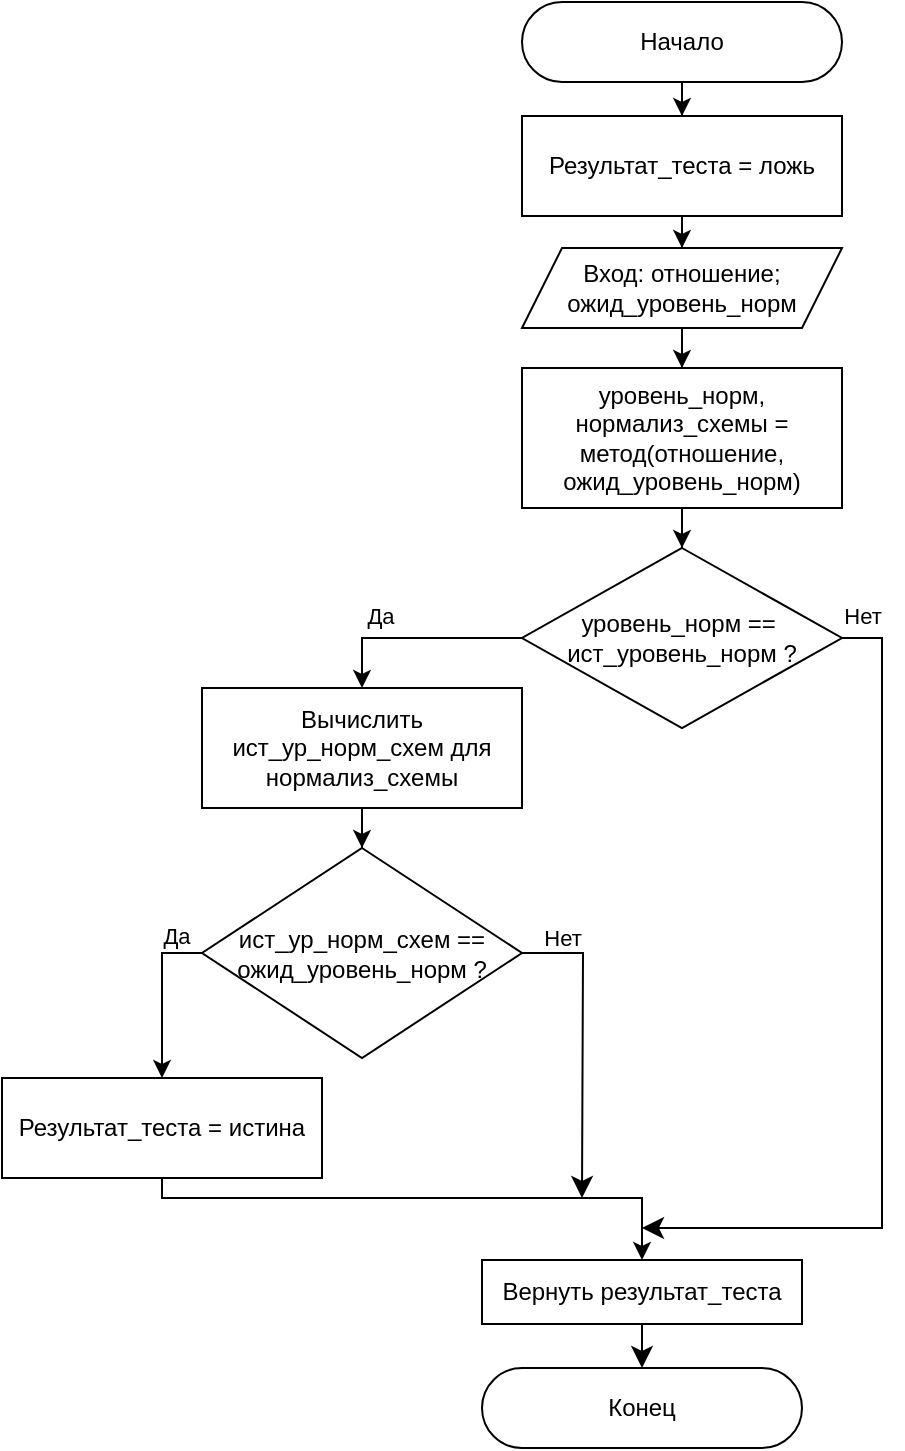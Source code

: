 <mxfile version="27.1.4">
  <diagram id="C5RBs43oDa-KdzZeNtuy" name="Page-1">
    <mxGraphModel dx="1869" dy="632" grid="1" gridSize="10" guides="1" tooltips="1" connect="1" arrows="1" fold="1" page="1" pageScale="1" pageWidth="827" pageHeight="1169" math="0" shadow="0">
      <root>
        <mxCell id="WIyWlLk6GJQsqaUBKTNV-0" />
        <mxCell id="WIyWlLk6GJQsqaUBKTNV-1" parent="WIyWlLk6GJQsqaUBKTNV-0" />
        <mxCell id="VTyr_z-7UanR8P_Uged1-1" style="edgeStyle=orthogonalEdgeStyle;rounded=0;orthogonalLoop=1;jettySize=auto;html=1;entryX=0.5;entryY=0;entryDx=0;entryDy=0;" parent="WIyWlLk6GJQsqaUBKTNV-1" source="WIyWlLk6GJQsqaUBKTNV-3" target="VTyr_z-7UanR8P_Uged1-0" edge="1">
          <mxGeometry relative="1" as="geometry" />
        </mxCell>
        <mxCell id="WIyWlLk6GJQsqaUBKTNV-3" value="Начало" style="rounded=1;whiteSpace=wrap;html=1;fontSize=12;glass=0;strokeWidth=1;shadow=0;arcSize=50;" parent="WIyWlLk6GJQsqaUBKTNV-1" vertex="1">
          <mxGeometry x="160" y="117" width="160" height="40" as="geometry" />
        </mxCell>
        <mxCell id="VTyr_z-7UanR8P_Uged1-4" style="edgeStyle=orthogonalEdgeStyle;rounded=0;orthogonalLoop=1;jettySize=auto;html=1;entryX=0.5;entryY=0;entryDx=0;entryDy=0;" parent="WIyWlLk6GJQsqaUBKTNV-1" source="VTyr_z-7UanR8P_Uged1-0" target="VTyr_z-7UanR8P_Uged1-3" edge="1">
          <mxGeometry relative="1" as="geometry" />
        </mxCell>
        <mxCell id="VTyr_z-7UanR8P_Uged1-0" value="Результат_теста = ложь" style="rounded=0;whiteSpace=wrap;html=1;" parent="WIyWlLk6GJQsqaUBKTNV-1" vertex="1">
          <mxGeometry x="160" y="174" width="160" height="50" as="geometry" />
        </mxCell>
        <mxCell id="VTyr_z-7UanR8P_Uged1-9" style="edgeStyle=orthogonalEdgeStyle;rounded=0;orthogonalLoop=1;jettySize=auto;html=1;entryX=0.5;entryY=0;entryDx=0;entryDy=0;" parent="WIyWlLk6GJQsqaUBKTNV-1" source="VTyr_z-7UanR8P_Uged1-2" target="VTyr_z-7UanR8P_Uged1-11" edge="1">
          <mxGeometry relative="1" as="geometry">
            <mxPoint x="260" y="400" as="targetPoint" />
            <Array as="points" />
          </mxGeometry>
        </mxCell>
        <mxCell id="VTyr_z-7UanR8P_Uged1-2" value="уровень_норм, нормализ_схемы = метод(отношение, ожид_уровень_норм)" style="rounded=0;whiteSpace=wrap;html=1;" parent="WIyWlLk6GJQsqaUBKTNV-1" vertex="1">
          <mxGeometry x="160" y="300" width="160" height="70" as="geometry" />
        </mxCell>
        <mxCell id="VTyr_z-7UanR8P_Uged1-5" style="edgeStyle=orthogonalEdgeStyle;rounded=0;orthogonalLoop=1;jettySize=auto;html=1;entryX=0.5;entryY=0;entryDx=0;entryDy=0;" parent="WIyWlLk6GJQsqaUBKTNV-1" source="VTyr_z-7UanR8P_Uged1-3" target="VTyr_z-7UanR8P_Uged1-2" edge="1">
          <mxGeometry relative="1" as="geometry" />
        </mxCell>
        <mxCell id="VTyr_z-7UanR8P_Uged1-3" value="Вход: отношение;&lt;br&gt;&lt;div&gt;ожид_уровень_норм&lt;/div&gt;" style="shape=parallelogram;perimeter=parallelogramPerimeter;whiteSpace=wrap;html=1;fixedSize=1;" parent="WIyWlLk6GJQsqaUBKTNV-1" vertex="1">
          <mxGeometry x="160" y="240" width="160" height="40" as="geometry" />
        </mxCell>
        <mxCell id="VTyr_z-7UanR8P_Uged1-13" style="edgeStyle=orthogonalEdgeStyle;rounded=0;orthogonalLoop=1;jettySize=auto;html=1;entryX=0.5;entryY=0;entryDx=0;entryDy=0;exitX=0;exitY=0.5;exitDx=0;exitDy=0;" parent="WIyWlLk6GJQsqaUBKTNV-1" source="VTyr_z-7UanR8P_Uged1-11" target="VTyr_z-7UanR8P_Uged1-14" edge="1">
          <mxGeometry relative="1" as="geometry">
            <mxPoint x="75" y="535" as="targetPoint" />
            <mxPoint x="140" y="480" as="sourcePoint" />
          </mxGeometry>
        </mxCell>
        <mxCell id="VTyr_z-7UanR8P_Uged1-27" value="Да" style="edgeLabel;html=1;align=center;verticalAlign=middle;resizable=0;points=[];" parent="VTyr_z-7UanR8P_Uged1-13" vertex="1" connectable="0">
          <mxGeometry x="0.717" y="-1" relative="1" as="geometry">
            <mxPoint x="10" y="-21" as="offset" />
          </mxGeometry>
        </mxCell>
        <mxCell id="QVDhNOKg3F5BOrHoQnap-2" style="edgeStyle=orthogonalEdgeStyle;rounded=0;orthogonalLoop=1;jettySize=auto;html=1;fontSize=12;startSize=8;endSize=8;exitX=1;exitY=0.5;exitDx=0;exitDy=0;" edge="1" parent="WIyWlLk6GJQsqaUBKTNV-1" source="VTyr_z-7UanR8P_Uged1-11">
          <mxGeometry relative="1" as="geometry">
            <mxPoint x="220" y="730" as="targetPoint" />
            <Array as="points">
              <mxPoint x="340" y="435" />
              <mxPoint x="340" y="730" />
            </Array>
          </mxGeometry>
        </mxCell>
        <mxCell id="VTyr_z-7UanR8P_Uged1-11" value="уровень_норм ==&amp;nbsp;&lt;div&gt;ист_уровень_норм ?&lt;/div&gt;" style="rhombus;whiteSpace=wrap;html=1;" parent="WIyWlLk6GJQsqaUBKTNV-1" vertex="1">
          <mxGeometry x="160" y="390" width="160" height="90" as="geometry" />
        </mxCell>
        <mxCell id="VTyr_z-7UanR8P_Uged1-16" style="edgeStyle=orthogonalEdgeStyle;rounded=0;orthogonalLoop=1;jettySize=auto;html=1;entryX=0.5;entryY=0;entryDx=0;entryDy=0;" parent="WIyWlLk6GJQsqaUBKTNV-1" source="VTyr_z-7UanR8P_Uged1-14" target="VTyr_z-7UanR8P_Uged1-15" edge="1">
          <mxGeometry relative="1" as="geometry">
            <mxPoint x="97.5" y="605" as="targetPoint" />
          </mxGeometry>
        </mxCell>
        <mxCell id="VTyr_z-7UanR8P_Uged1-14" value="Вычислить ист_ур_норм_схем для нормализ_схемы" style="rounded=0;whiteSpace=wrap;html=1;" parent="WIyWlLk6GJQsqaUBKTNV-1" vertex="1">
          <mxGeometry y="460" width="160" height="60" as="geometry" />
        </mxCell>
        <mxCell id="VTyr_z-7UanR8P_Uged1-17" style="edgeStyle=orthogonalEdgeStyle;rounded=0;orthogonalLoop=1;jettySize=auto;html=1;entryX=0.5;entryY=0;entryDx=0;entryDy=0;exitX=0;exitY=0.5;exitDx=0;exitDy=0;" parent="WIyWlLk6GJQsqaUBKTNV-1" source="VTyr_z-7UanR8P_Uged1-15" target="VTyr_z-7UanR8P_Uged1-18" edge="1">
          <mxGeometry relative="1" as="geometry">
            <mxPoint x="-45" y="690" as="targetPoint" />
            <mxPoint x="-8.75" y="625" as="sourcePoint" />
            <Array as="points">
              <mxPoint x="-20" y="592" />
            </Array>
          </mxGeometry>
        </mxCell>
        <mxCell id="VTyr_z-7UanR8P_Uged1-29" value="Да" style="edgeLabel;html=1;align=center;verticalAlign=middle;resizable=0;points=[];" parent="VTyr_z-7UanR8P_Uged1-17" vertex="1" connectable="0">
          <mxGeometry x="-0.256" relative="1" as="geometry">
            <mxPoint x="7" y="-19" as="offset" />
          </mxGeometry>
        </mxCell>
        <mxCell id="QVDhNOKg3F5BOrHoQnap-0" style="edgeStyle=orthogonalEdgeStyle;rounded=0;orthogonalLoop=1;jettySize=auto;html=1;fontSize=12;startSize=8;endSize=8;exitX=1;exitY=0.5;exitDx=0;exitDy=0;" edge="1" parent="WIyWlLk6GJQsqaUBKTNV-1" source="VTyr_z-7UanR8P_Uged1-15">
          <mxGeometry relative="1" as="geometry">
            <mxPoint x="190" y="715" as="targetPoint" />
          </mxGeometry>
        </mxCell>
        <mxCell id="VTyr_z-7UanR8P_Uged1-15" value="ист_ур_норм_схем&amp;nbsp;&lt;span style=&quot;background-color: transparent; color: light-dark(rgb(0, 0, 0), rgb(255, 255, 255));&quot;&gt;==&lt;/span&gt;&lt;div&gt;&lt;div&gt;ожид_уровень_норм ?&lt;/div&gt;&lt;/div&gt;" style="rhombus;whiteSpace=wrap;html=1;" parent="WIyWlLk6GJQsqaUBKTNV-1" vertex="1">
          <mxGeometry y="540" width="160" height="105" as="geometry" />
        </mxCell>
        <mxCell id="VTyr_z-7UanR8P_Uged1-20" style="edgeStyle=orthogonalEdgeStyle;rounded=0;orthogonalLoop=1;jettySize=auto;html=1;entryX=0.5;entryY=0;entryDx=0;entryDy=0;exitX=0.5;exitY=1;exitDx=0;exitDy=0;" parent="WIyWlLk6GJQsqaUBKTNV-1" source="VTyr_z-7UanR8P_Uged1-18" target="VTyr_z-7UanR8P_Uged1-21" edge="1">
          <mxGeometry relative="1" as="geometry">
            <mxPoint x="-40" y="770" as="targetPoint" />
            <Array as="points">
              <mxPoint x="-20" y="715" />
              <mxPoint x="220" y="715" />
            </Array>
          </mxGeometry>
        </mxCell>
        <mxCell id="VTyr_z-7UanR8P_Uged1-18" value="Результат_теста = истина" style="rounded=0;whiteSpace=wrap;html=1;" parent="WIyWlLk6GJQsqaUBKTNV-1" vertex="1">
          <mxGeometry x="-100" y="655" width="160" height="50" as="geometry" />
        </mxCell>
        <mxCell id="QVDhNOKg3F5BOrHoQnap-5" style="edgeStyle=none;curved=1;rounded=0;orthogonalLoop=1;jettySize=auto;html=1;entryX=0.5;entryY=0;entryDx=0;entryDy=0;fontSize=12;startSize=8;endSize=8;" edge="1" parent="WIyWlLk6GJQsqaUBKTNV-1" source="VTyr_z-7UanR8P_Uged1-21" target="QVDhNOKg3F5BOrHoQnap-4">
          <mxGeometry relative="1" as="geometry" />
        </mxCell>
        <mxCell id="VTyr_z-7UanR8P_Uged1-21" value="Вернуть результат_теста" style="rounded=0;whiteSpace=wrap;html=1;" parent="WIyWlLk6GJQsqaUBKTNV-1" vertex="1">
          <mxGeometry x="140" y="746" width="160" height="32" as="geometry" />
        </mxCell>
        <mxCell id="QVDhNOKg3F5BOrHoQnap-1" value="Нет" style="edgeLabel;html=1;align=center;verticalAlign=middle;resizable=0;points=[];" vertex="1" connectable="0" parent="WIyWlLk6GJQsqaUBKTNV-1">
          <mxGeometry x="180" y="585" as="geometry" />
        </mxCell>
        <mxCell id="QVDhNOKg3F5BOrHoQnap-3" value="Нет" style="edgeLabel;html=1;align=center;verticalAlign=middle;resizable=0;points=[];" vertex="1" connectable="0" parent="WIyWlLk6GJQsqaUBKTNV-1">
          <mxGeometry x="330" y="424" as="geometry" />
        </mxCell>
        <mxCell id="QVDhNOKg3F5BOrHoQnap-4" value="Конец" style="rounded=1;whiteSpace=wrap;html=1;fontSize=12;glass=0;strokeWidth=1;shadow=0;arcSize=50;" vertex="1" parent="WIyWlLk6GJQsqaUBKTNV-1">
          <mxGeometry x="140" y="800" width="160" height="40" as="geometry" />
        </mxCell>
      </root>
    </mxGraphModel>
  </diagram>
</mxfile>
